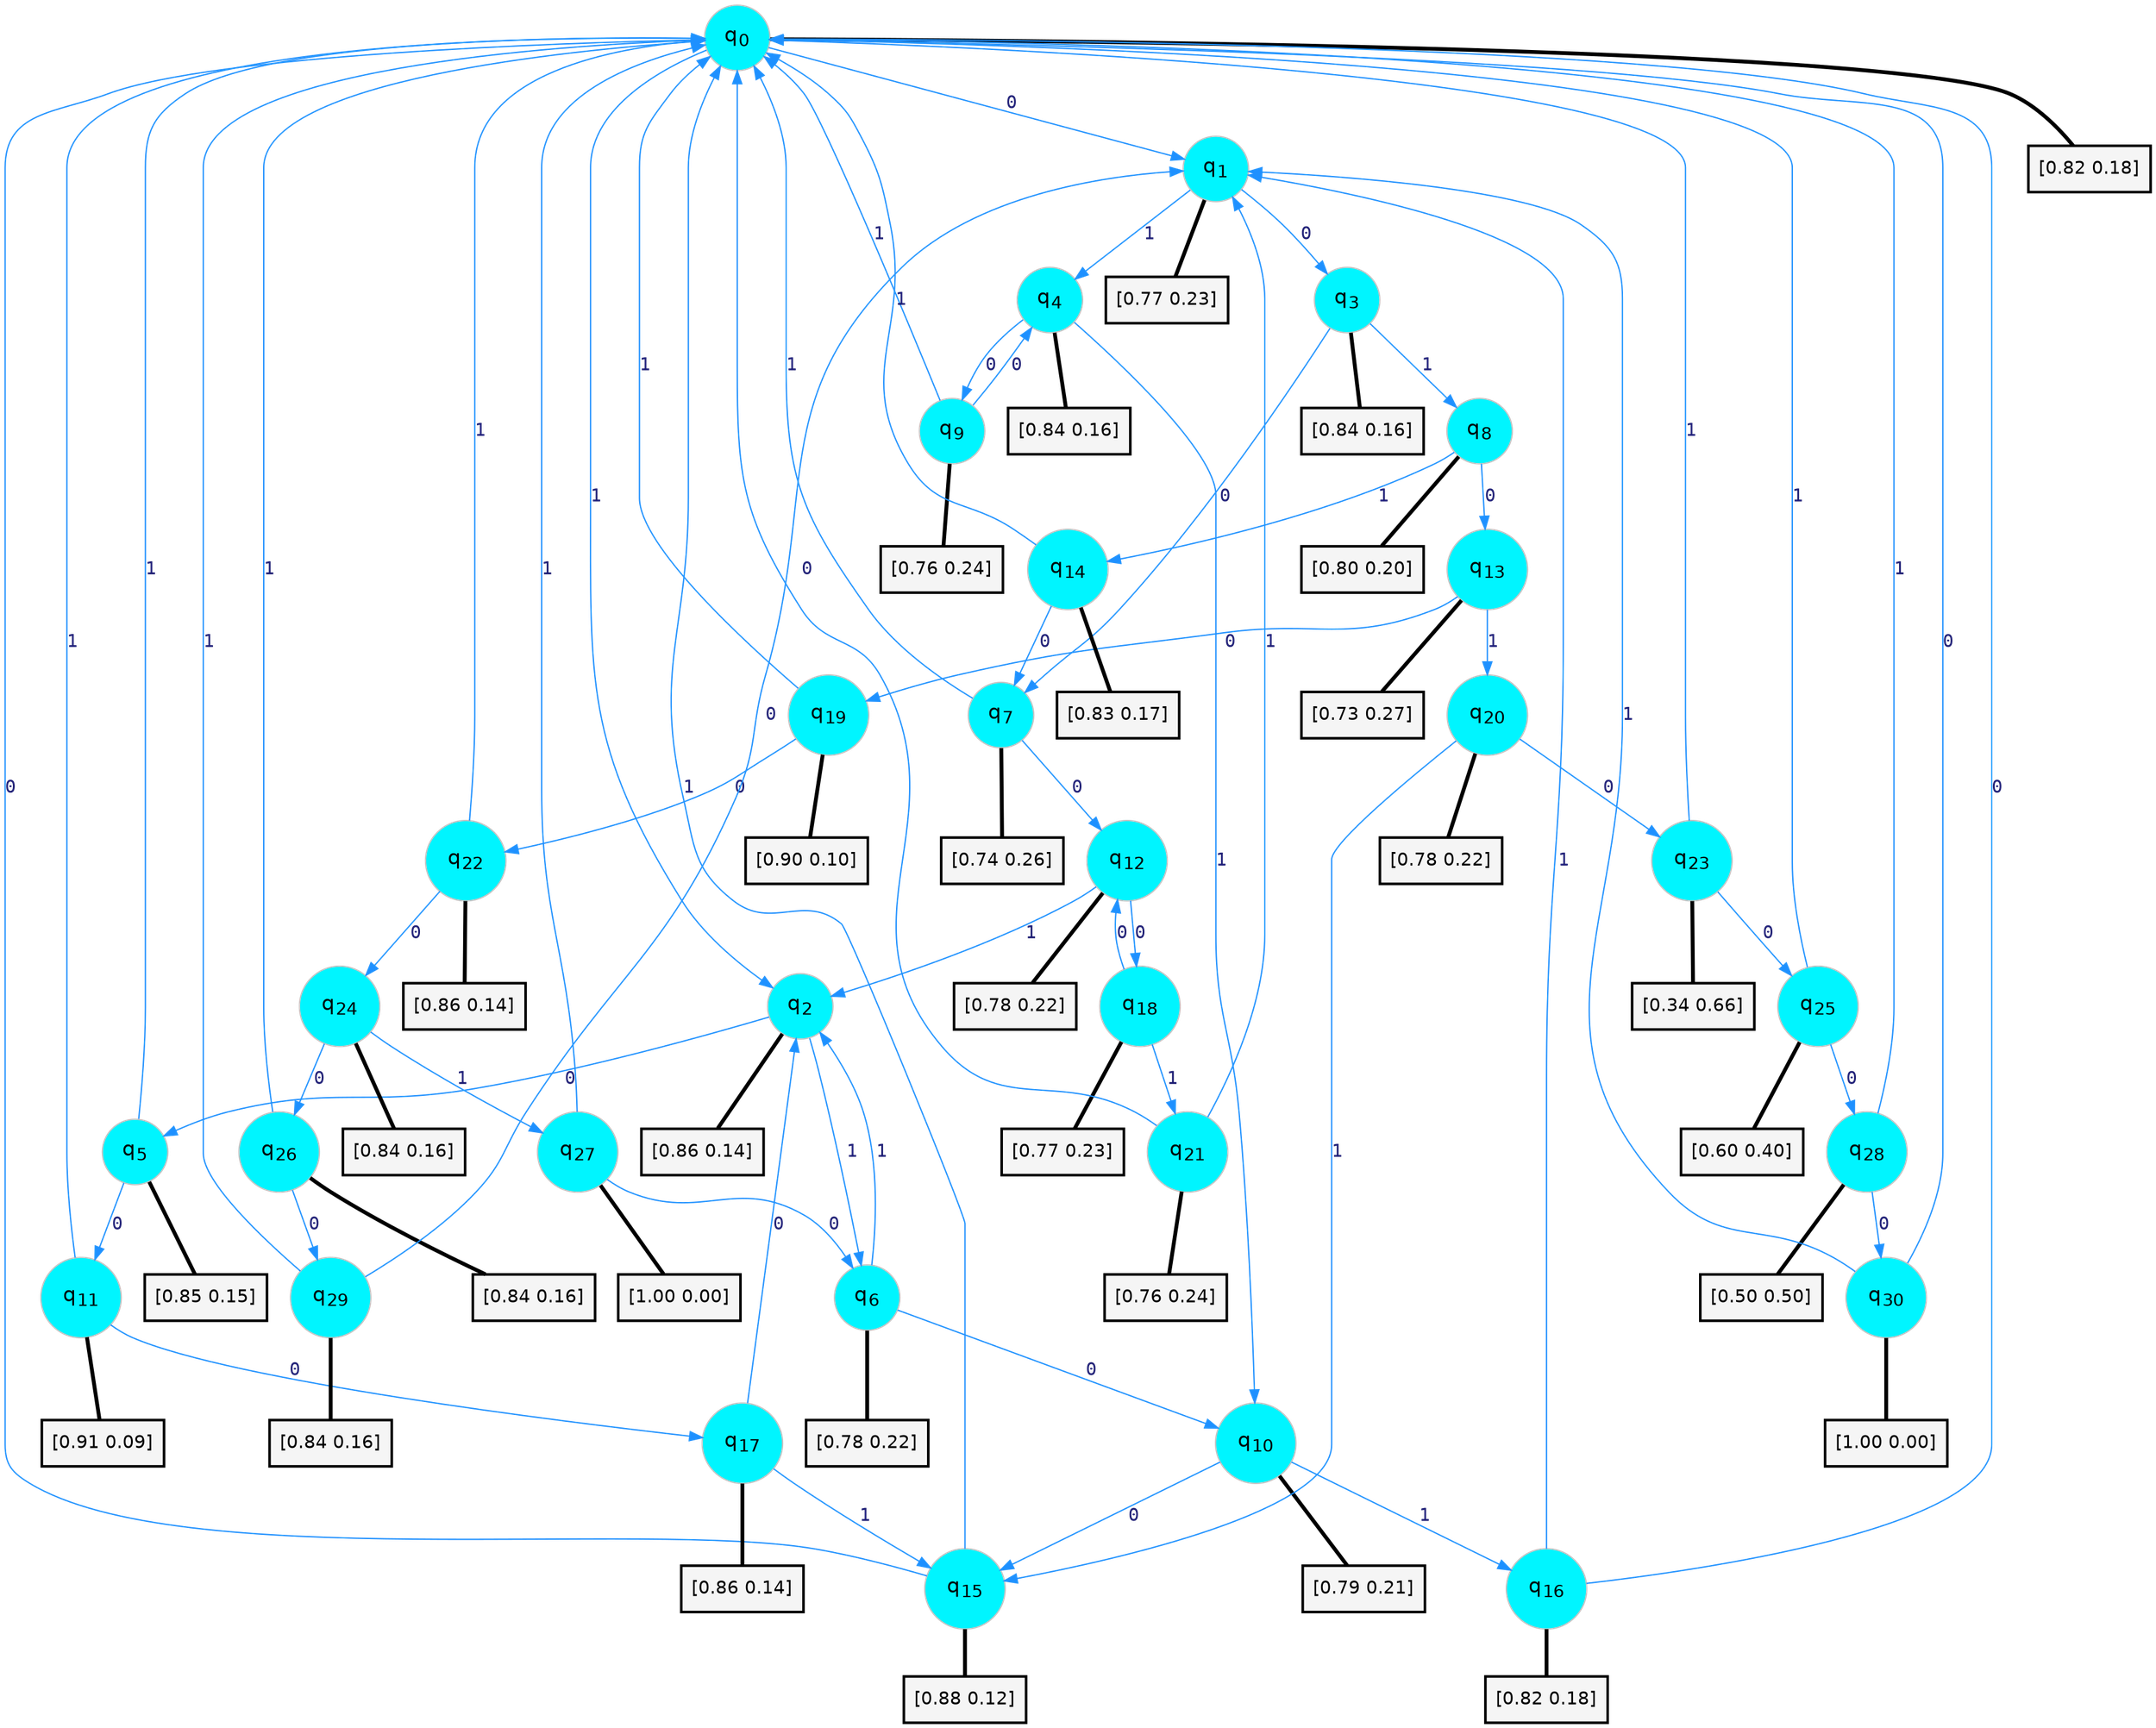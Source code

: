 digraph G {
graph [
bgcolor=transparent, dpi=300, rankdir=TD, size="40,25"];
node [
color=gray, fillcolor=turquoise1, fontcolor=black, fontname=Helvetica, fontsize=16, fontweight=bold, shape=circle, style=filled];
edge [
arrowsize=1, color=dodgerblue1, fontcolor=midnightblue, fontname=courier, fontweight=bold, penwidth=1, style=solid, weight=20];
0[label=<q<SUB>0</SUB>>];
1[label=<q<SUB>1</SUB>>];
2[label=<q<SUB>2</SUB>>];
3[label=<q<SUB>3</SUB>>];
4[label=<q<SUB>4</SUB>>];
5[label=<q<SUB>5</SUB>>];
6[label=<q<SUB>6</SUB>>];
7[label=<q<SUB>7</SUB>>];
8[label=<q<SUB>8</SUB>>];
9[label=<q<SUB>9</SUB>>];
10[label=<q<SUB>10</SUB>>];
11[label=<q<SUB>11</SUB>>];
12[label=<q<SUB>12</SUB>>];
13[label=<q<SUB>13</SUB>>];
14[label=<q<SUB>14</SUB>>];
15[label=<q<SUB>15</SUB>>];
16[label=<q<SUB>16</SUB>>];
17[label=<q<SUB>17</SUB>>];
18[label=<q<SUB>18</SUB>>];
19[label=<q<SUB>19</SUB>>];
20[label=<q<SUB>20</SUB>>];
21[label=<q<SUB>21</SUB>>];
22[label=<q<SUB>22</SUB>>];
23[label=<q<SUB>23</SUB>>];
24[label=<q<SUB>24</SUB>>];
25[label=<q<SUB>25</SUB>>];
26[label=<q<SUB>26</SUB>>];
27[label=<q<SUB>27</SUB>>];
28[label=<q<SUB>28</SUB>>];
29[label=<q<SUB>29</SUB>>];
30[label=<q<SUB>30</SUB>>];
31[label="[0.82 0.18]", shape=box,fontcolor=black, fontname=Helvetica, fontsize=14, penwidth=2, fillcolor=whitesmoke,color=black];
32[label="[0.77 0.23]", shape=box,fontcolor=black, fontname=Helvetica, fontsize=14, penwidth=2, fillcolor=whitesmoke,color=black];
33[label="[0.86 0.14]", shape=box,fontcolor=black, fontname=Helvetica, fontsize=14, penwidth=2, fillcolor=whitesmoke,color=black];
34[label="[0.84 0.16]", shape=box,fontcolor=black, fontname=Helvetica, fontsize=14, penwidth=2, fillcolor=whitesmoke,color=black];
35[label="[0.84 0.16]", shape=box,fontcolor=black, fontname=Helvetica, fontsize=14, penwidth=2, fillcolor=whitesmoke,color=black];
36[label="[0.85 0.15]", shape=box,fontcolor=black, fontname=Helvetica, fontsize=14, penwidth=2, fillcolor=whitesmoke,color=black];
37[label="[0.78 0.22]", shape=box,fontcolor=black, fontname=Helvetica, fontsize=14, penwidth=2, fillcolor=whitesmoke,color=black];
38[label="[0.74 0.26]", shape=box,fontcolor=black, fontname=Helvetica, fontsize=14, penwidth=2, fillcolor=whitesmoke,color=black];
39[label="[0.80 0.20]", shape=box,fontcolor=black, fontname=Helvetica, fontsize=14, penwidth=2, fillcolor=whitesmoke,color=black];
40[label="[0.76 0.24]", shape=box,fontcolor=black, fontname=Helvetica, fontsize=14, penwidth=2, fillcolor=whitesmoke,color=black];
41[label="[0.79 0.21]", shape=box,fontcolor=black, fontname=Helvetica, fontsize=14, penwidth=2, fillcolor=whitesmoke,color=black];
42[label="[0.91 0.09]", shape=box,fontcolor=black, fontname=Helvetica, fontsize=14, penwidth=2, fillcolor=whitesmoke,color=black];
43[label="[0.78 0.22]", shape=box,fontcolor=black, fontname=Helvetica, fontsize=14, penwidth=2, fillcolor=whitesmoke,color=black];
44[label="[0.73 0.27]", shape=box,fontcolor=black, fontname=Helvetica, fontsize=14, penwidth=2, fillcolor=whitesmoke,color=black];
45[label="[0.83 0.17]", shape=box,fontcolor=black, fontname=Helvetica, fontsize=14, penwidth=2, fillcolor=whitesmoke,color=black];
46[label="[0.88 0.12]", shape=box,fontcolor=black, fontname=Helvetica, fontsize=14, penwidth=2, fillcolor=whitesmoke,color=black];
47[label="[0.82 0.18]", shape=box,fontcolor=black, fontname=Helvetica, fontsize=14, penwidth=2, fillcolor=whitesmoke,color=black];
48[label="[0.86 0.14]", shape=box,fontcolor=black, fontname=Helvetica, fontsize=14, penwidth=2, fillcolor=whitesmoke,color=black];
49[label="[0.77 0.23]", shape=box,fontcolor=black, fontname=Helvetica, fontsize=14, penwidth=2, fillcolor=whitesmoke,color=black];
50[label="[0.90 0.10]", shape=box,fontcolor=black, fontname=Helvetica, fontsize=14, penwidth=2, fillcolor=whitesmoke,color=black];
51[label="[0.78 0.22]", shape=box,fontcolor=black, fontname=Helvetica, fontsize=14, penwidth=2, fillcolor=whitesmoke,color=black];
52[label="[0.76 0.24]", shape=box,fontcolor=black, fontname=Helvetica, fontsize=14, penwidth=2, fillcolor=whitesmoke,color=black];
53[label="[0.86 0.14]", shape=box,fontcolor=black, fontname=Helvetica, fontsize=14, penwidth=2, fillcolor=whitesmoke,color=black];
54[label="[0.34 0.66]", shape=box,fontcolor=black, fontname=Helvetica, fontsize=14, penwidth=2, fillcolor=whitesmoke,color=black];
55[label="[0.84 0.16]", shape=box,fontcolor=black, fontname=Helvetica, fontsize=14, penwidth=2, fillcolor=whitesmoke,color=black];
56[label="[0.60 0.40]", shape=box,fontcolor=black, fontname=Helvetica, fontsize=14, penwidth=2, fillcolor=whitesmoke,color=black];
57[label="[0.84 0.16]", shape=box,fontcolor=black, fontname=Helvetica, fontsize=14, penwidth=2, fillcolor=whitesmoke,color=black];
58[label="[1.00 0.00]", shape=box,fontcolor=black, fontname=Helvetica, fontsize=14, penwidth=2, fillcolor=whitesmoke,color=black];
59[label="[0.50 0.50]", shape=box,fontcolor=black, fontname=Helvetica, fontsize=14, penwidth=2, fillcolor=whitesmoke,color=black];
60[label="[0.84 0.16]", shape=box,fontcolor=black, fontname=Helvetica, fontsize=14, penwidth=2, fillcolor=whitesmoke,color=black];
61[label="[1.00 0.00]", shape=box,fontcolor=black, fontname=Helvetica, fontsize=14, penwidth=2, fillcolor=whitesmoke,color=black];
0->1 [label=0];
0->2 [label=1];
0->31 [arrowhead=none, penwidth=3,color=black];
1->3 [label=0];
1->4 [label=1];
1->32 [arrowhead=none, penwidth=3,color=black];
2->5 [label=0];
2->6 [label=1];
2->33 [arrowhead=none, penwidth=3,color=black];
3->7 [label=0];
3->8 [label=1];
3->34 [arrowhead=none, penwidth=3,color=black];
4->9 [label=0];
4->10 [label=1];
4->35 [arrowhead=none, penwidth=3,color=black];
5->11 [label=0];
5->0 [label=1];
5->36 [arrowhead=none, penwidth=3,color=black];
6->10 [label=0];
6->2 [label=1];
6->37 [arrowhead=none, penwidth=3,color=black];
7->12 [label=0];
7->0 [label=1];
7->38 [arrowhead=none, penwidth=3,color=black];
8->13 [label=0];
8->14 [label=1];
8->39 [arrowhead=none, penwidth=3,color=black];
9->4 [label=0];
9->0 [label=1];
9->40 [arrowhead=none, penwidth=3,color=black];
10->15 [label=0];
10->16 [label=1];
10->41 [arrowhead=none, penwidth=3,color=black];
11->17 [label=0];
11->0 [label=1];
11->42 [arrowhead=none, penwidth=3,color=black];
12->18 [label=0];
12->2 [label=1];
12->43 [arrowhead=none, penwidth=3,color=black];
13->19 [label=0];
13->20 [label=1];
13->44 [arrowhead=none, penwidth=3,color=black];
14->7 [label=0];
14->0 [label=1];
14->45 [arrowhead=none, penwidth=3,color=black];
15->0 [label=0];
15->0 [label=1];
15->46 [arrowhead=none, penwidth=3,color=black];
16->0 [label=0];
16->1 [label=1];
16->47 [arrowhead=none, penwidth=3,color=black];
17->2 [label=0];
17->15 [label=1];
17->48 [arrowhead=none, penwidth=3,color=black];
18->12 [label=0];
18->21 [label=1];
18->49 [arrowhead=none, penwidth=3,color=black];
19->22 [label=0];
19->0 [label=1];
19->50 [arrowhead=none, penwidth=3,color=black];
20->23 [label=0];
20->15 [label=1];
20->51 [arrowhead=none, penwidth=3,color=black];
21->0 [label=0];
21->1 [label=1];
21->52 [arrowhead=none, penwidth=3,color=black];
22->24 [label=0];
22->0 [label=1];
22->53 [arrowhead=none, penwidth=3,color=black];
23->25 [label=0];
23->0 [label=1];
23->54 [arrowhead=none, penwidth=3,color=black];
24->26 [label=0];
24->27 [label=1];
24->55 [arrowhead=none, penwidth=3,color=black];
25->28 [label=0];
25->0 [label=1];
25->56 [arrowhead=none, penwidth=3,color=black];
26->29 [label=0];
26->0 [label=1];
26->57 [arrowhead=none, penwidth=3,color=black];
27->6 [label=0];
27->0 [label=1];
27->58 [arrowhead=none, penwidth=3,color=black];
28->30 [label=0];
28->0 [label=1];
28->59 [arrowhead=none, penwidth=3,color=black];
29->1 [label=0];
29->0 [label=1];
29->60 [arrowhead=none, penwidth=3,color=black];
30->0 [label=0];
30->1 [label=1];
30->61 [arrowhead=none, penwidth=3,color=black];
}
